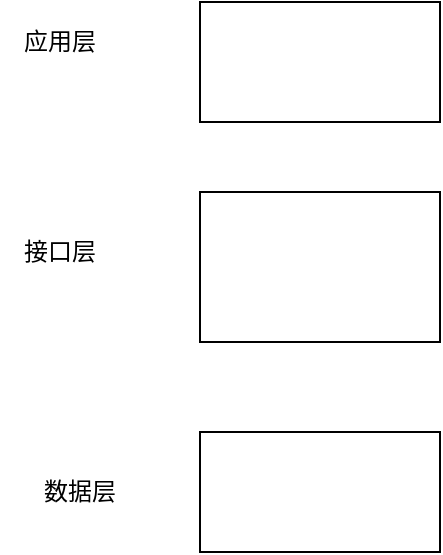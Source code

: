 <mxfile version="24.7.13">
  <diagram name="第 1 页" id="MDYHRHcIvIDBK6kyOTuu">
    <mxGraphModel dx="1434" dy="738" grid="1" gridSize="10" guides="1" tooltips="1" connect="1" arrows="1" fold="1" page="1" pageScale="1" pageWidth="827" pageHeight="1169" math="0" shadow="0">
      <root>
        <mxCell id="0" />
        <mxCell id="1" parent="0" />
        <mxCell id="kPy6pZSt-q0tycbL0jY3-1" value="" style="rounded=0;whiteSpace=wrap;html=1;" vertex="1" parent="1">
          <mxGeometry x="110" y="120" width="120" height="60" as="geometry" />
        </mxCell>
        <mxCell id="kPy6pZSt-q0tycbL0jY3-2" value="" style="rounded=0;whiteSpace=wrap;html=1;" vertex="1" parent="1">
          <mxGeometry x="110" y="215" width="120" height="75" as="geometry" />
        </mxCell>
        <mxCell id="kPy6pZSt-q0tycbL0jY3-3" value="应用层" style="text;html=1;align=center;verticalAlign=middle;whiteSpace=wrap;rounded=0;" vertex="1" parent="1">
          <mxGeometry x="10" y="125" width="60" height="30" as="geometry" />
        </mxCell>
        <mxCell id="kPy6pZSt-q0tycbL0jY3-4" value="接口层" style="text;html=1;align=center;verticalAlign=middle;whiteSpace=wrap;rounded=0;" vertex="1" parent="1">
          <mxGeometry x="10" y="230" width="60" height="30" as="geometry" />
        </mxCell>
        <mxCell id="kPy6pZSt-q0tycbL0jY3-5" value="数据层" style="text;html=1;align=center;verticalAlign=middle;whiteSpace=wrap;rounded=0;" vertex="1" parent="1">
          <mxGeometry x="20" y="350" width="60" height="30" as="geometry" />
        </mxCell>
        <mxCell id="kPy6pZSt-q0tycbL0jY3-6" value="" style="rounded=0;whiteSpace=wrap;html=1;" vertex="1" parent="1">
          <mxGeometry x="110" y="335" width="120" height="60" as="geometry" />
        </mxCell>
      </root>
    </mxGraphModel>
  </diagram>
</mxfile>
